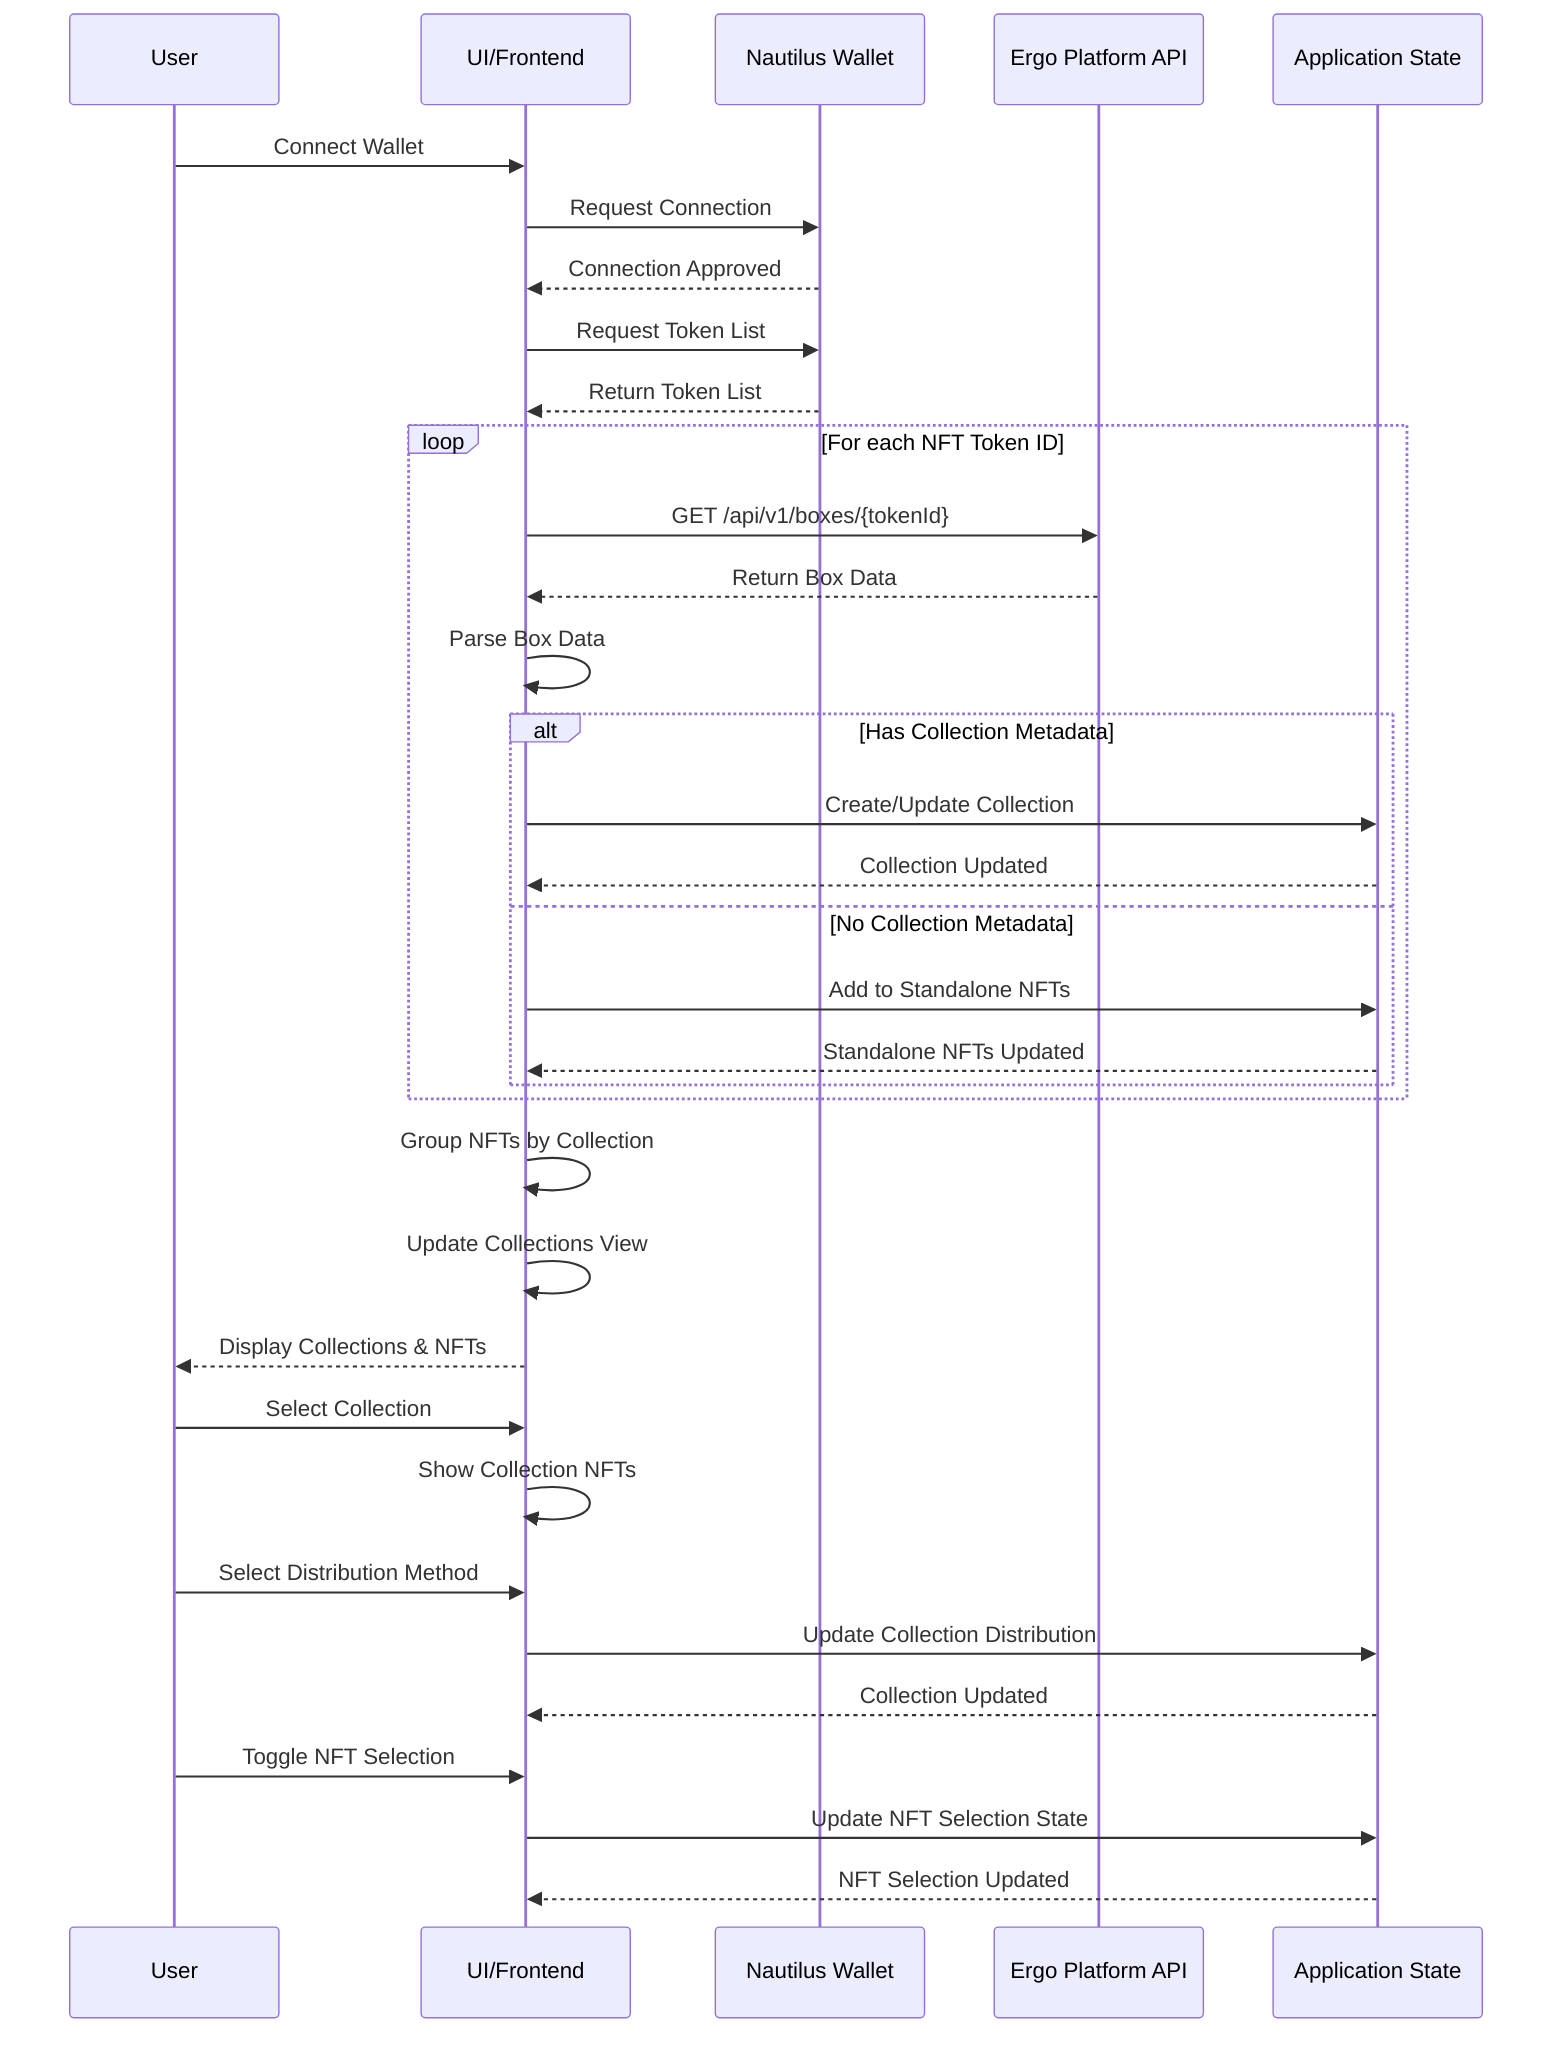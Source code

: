 sequenceDiagram
    participant User
    participant UI as UI/Frontend
    participant Wallet as Nautilus Wallet
    participant ErgoAPI as Ergo Platform API
    participant AppState as Application State
    
    User->>UI: Connect Wallet
    UI->>Wallet: Request Connection
    Wallet-->>UI: Connection Approved
    UI->>Wallet: Request Token List
    Wallet-->>UI: Return Token List
    
    loop For each NFT Token ID
        UI->>ErgoAPI: GET /api/v1/boxes/{tokenId}
        ErgoAPI-->>UI: Return Box Data
        UI->>UI: Parse Box Data
        
        alt Has Collection Metadata
            UI->>AppState: Create/Update Collection
            AppState-->>UI: Collection Updated
        else No Collection Metadata
            UI->>AppState: Add to Standalone NFTs
            AppState-->>UI: Standalone NFTs Updated
        end
    end
    
    UI->>UI: Group NFTs by Collection
    UI->>UI: Update Collections View
    UI-->>User: Display Collections & NFTs
    
    User->>UI: Select Collection
    UI->>UI: Show Collection NFTs
    User->>UI: Select Distribution Method
    UI->>AppState: Update Collection Distribution
    AppState-->>UI: Collection Updated
    
    User->>UI: Toggle NFT Selection
    UI->>AppState: Update NFT Selection State
    AppState-->>UI: NFT Selection Updated